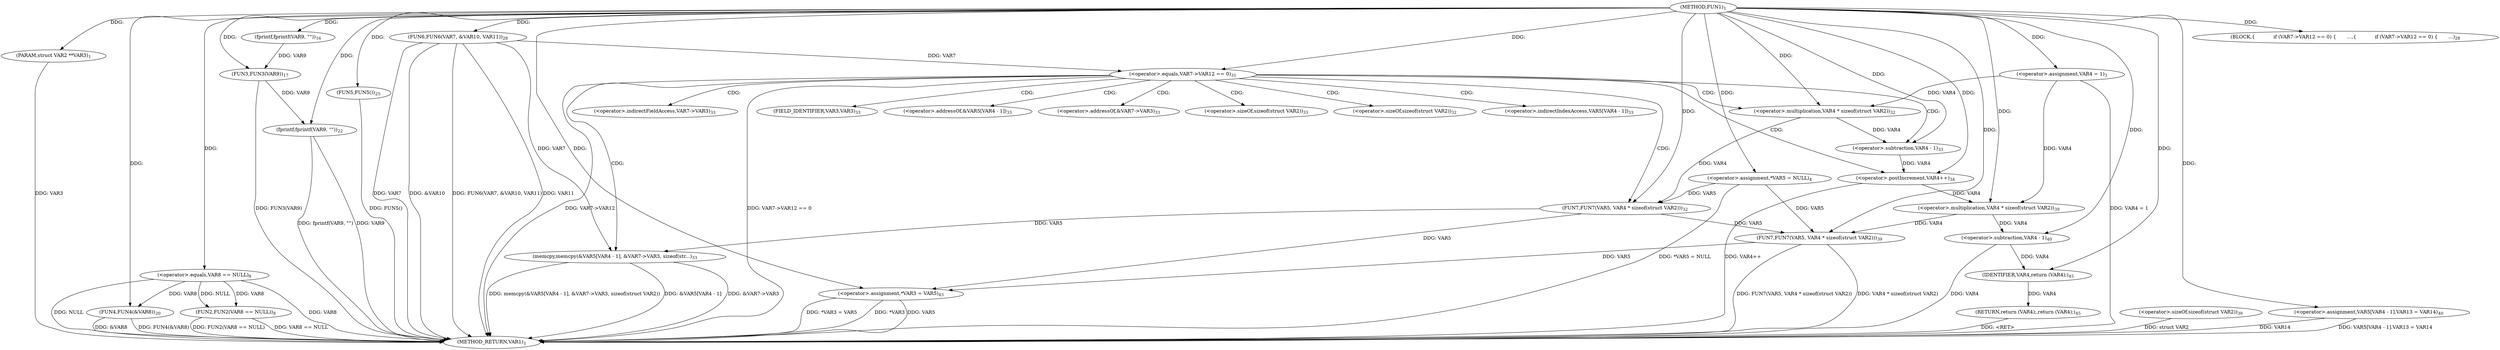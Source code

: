 digraph "FUN1" {  
"8" [label = <(METHOD,FUN1)<SUB>1</SUB>> ]
"91" [label = <(METHOD_RETURN,VAR1)<SUB>1</SUB>> ]
"9" [label = <(PARAM,struct VAR2 **VAR3)<SUB>1</SUB>> ]
"12" [label = <(&lt;operator&gt;.assignment,VAR4 = 1)<SUB>3</SUB>> ]
"16" [label = <(&lt;operator&gt;.assignment,*VAR5 = NULL)<SUB>4</SUB>> ]
"20" [label = <(FUN2,FUN2(VAR8 == NULL))<SUB>8</SUB>> ]
"24" [label = <(fprintf,fprintf(VAR9, &quot;&quot;))<SUB>16</SUB>> ]
"27" [label = <(FUN3,FUN3(VAR9))<SUB>17</SUB>> ]
"29" [label = <(FUN4,FUN4(&amp;VAR8))<SUB>20</SUB>> ]
"32" [label = <(fprintf,fprintf(VAR9, &quot;&quot;))<SUB>22</SUB>> ]
"35" [label = <(FUN5,FUN5())<SUB>25</SUB>> ]
"36" [label = <(FUN6,FUN6(VAR7, &amp;VAR10, VAR11))<SUB>28</SUB>> ]
"41" [label = <(BLOCK,{

      
      if (VAR7-&gt;VAR12 == 0) {
       ...,{

      
      if (VAR7-&gt;VAR12 == 0) {
       ...)<SUB>28</SUB>> ]
"70" [label = <(FUN7,FUN7(VAR5, VAR4 * sizeof(struct VAR2)))<SUB>39</SUB>> ]
"76" [label = <(&lt;operator&gt;.assignment,VAR5[VAR4 - 1].VAR13 = VAR14)<SUB>40</SUB>> ]
"85" [label = <(&lt;operator&gt;.assignment,*VAR3 = VAR5)<SUB>43</SUB>> ]
"89" [label = <(RETURN,return (VAR4);,return (VAR4);)<SUB>45</SUB>> ]
"90" [label = <(IDENTIFIER,VAR4,return (VAR4);)<SUB>45</SUB>> ]
"21" [label = <(&lt;operator&gt;.equals,VAR8 == NULL)<SUB>8</SUB>> ]
"43" [label = <(&lt;operator&gt;.equals,VAR7-&gt;VAR12 == 0)<SUB>31</SUB>> ]
"72" [label = <(&lt;operator&gt;.multiplication,VAR4 * sizeof(struct VAR2))<SUB>39</SUB>> ]
"49" [label = <(FUN7,FUN7(VAR5, VAR4 * sizeof(struct VAR2)))<SUB>32</SUB>> ]
"55" [label = <(memcpy,memcpy(&amp;VAR5[VAR4 - 1], &amp;VAR7-&gt;VAR3, sizeof(str...)<SUB>33</SUB>> ]
"68" [label = <(&lt;operator&gt;.postIncrement,VAR4++)<SUB>34</SUB>> ]
"74" [label = <(&lt;operator&gt;.sizeOf,sizeof(struct VAR2))<SUB>39</SUB>> ]
"80" [label = <(&lt;operator&gt;.subtraction,VAR4 - 1)<SUB>40</SUB>> ]
"51" [label = <(&lt;operator&gt;.multiplication,VAR4 * sizeof(struct VAR2))<SUB>32</SUB>> ]
"59" [label = <(&lt;operator&gt;.subtraction,VAR4 - 1)<SUB>33</SUB>> ]
"56" [label = <(&lt;operator&gt;.addressOf,&amp;VAR5[VAR4 - 1])<SUB>33</SUB>> ]
"62" [label = <(&lt;operator&gt;.addressOf,&amp;VAR7-&gt;VAR3)<SUB>33</SUB>> ]
"66" [label = <(&lt;operator&gt;.sizeOf,sizeof(struct VAR2))<SUB>33</SUB>> ]
"53" [label = <(&lt;operator&gt;.sizeOf,sizeof(struct VAR2))<SUB>32</SUB>> ]
"57" [label = <(&lt;operator&gt;.indirectIndexAccess,VAR5[VAR4 - 1])<SUB>33</SUB>> ]
"63" [label = <(&lt;operator&gt;.indirectFieldAccess,VAR7-&gt;VAR3)<SUB>33</SUB>> ]
"65" [label = <(FIELD_IDENTIFIER,VAR3,VAR3)<SUB>33</SUB>> ]
  "89" -> "91"  [ label = "DDG: &lt;RET&gt;"] 
  "9" -> "91"  [ label = "DDG: VAR3"] 
  "12" -> "91"  [ label = "DDG: VAR4 = 1"] 
  "16" -> "91"  [ label = "DDG: *VAR5 = NULL"] 
  "21" -> "91"  [ label = "DDG: VAR8"] 
  "21" -> "91"  [ label = "DDG: NULL"] 
  "20" -> "91"  [ label = "DDG: VAR8 == NULL"] 
  "20" -> "91"  [ label = "DDG: FUN2(VAR8 == NULL)"] 
  "27" -> "91"  [ label = "DDG: FUN3(VAR9)"] 
  "29" -> "91"  [ label = "DDG: &amp;VAR8"] 
  "29" -> "91"  [ label = "DDG: FUN4(&amp;VAR8)"] 
  "32" -> "91"  [ label = "DDG: VAR9"] 
  "32" -> "91"  [ label = "DDG: fprintf(VAR9, &quot;&quot;)"] 
  "35" -> "91"  [ label = "DDG: FUN5()"] 
  "36" -> "91"  [ label = "DDG: VAR7"] 
  "36" -> "91"  [ label = "DDG: &amp;VAR10"] 
  "36" -> "91"  [ label = "DDG: FUN6(VAR7, &amp;VAR10, VAR11)"] 
  "43" -> "91"  [ label = "DDG: VAR7-&gt;VAR12"] 
  "43" -> "91"  [ label = "DDG: VAR7-&gt;VAR12 == 0"] 
  "55" -> "91"  [ label = "DDG: &amp;VAR5[VAR4 - 1]"] 
  "55" -> "91"  [ label = "DDG: &amp;VAR7-&gt;VAR3"] 
  "55" -> "91"  [ label = "DDG: memcpy(&amp;VAR5[VAR4 - 1], &amp;VAR7-&gt;VAR3, sizeof(struct VAR2))"] 
  "68" -> "91"  [ label = "DDG: VAR4++"] 
  "74" -> "91"  [ label = "DDG: struct VAR2"] 
  "70" -> "91"  [ label = "DDG: VAR4 * sizeof(struct VAR2)"] 
  "70" -> "91"  [ label = "DDG: FUN7(VAR5, VAR4 * sizeof(struct VAR2))"] 
  "80" -> "91"  [ label = "DDG: VAR4"] 
  "76" -> "91"  [ label = "DDG: VAR5[VAR4 - 1].VAR13 = VAR14"] 
  "85" -> "91"  [ label = "DDG: *VAR3"] 
  "85" -> "91"  [ label = "DDG: VAR5"] 
  "85" -> "91"  [ label = "DDG: *VAR3 = VAR5"] 
  "36" -> "91"  [ label = "DDG: VAR11"] 
  "76" -> "91"  [ label = "DDG: VAR14"] 
  "8" -> "9"  [ label = "DDG: "] 
  "8" -> "12"  [ label = "DDG: "] 
  "8" -> "16"  [ label = "DDG: "] 
  "8" -> "35"  [ label = "DDG: "] 
  "8" -> "41"  [ label = "DDG: "] 
  "8" -> "76"  [ label = "DDG: "] 
  "70" -> "85"  [ label = "DDG: VAR5"] 
  "8" -> "85"  [ label = "DDG: "] 
  "49" -> "85"  [ label = "DDG: VAR5"] 
  "90" -> "89"  [ label = "DDG: VAR4"] 
  "21" -> "20"  [ label = "DDG: VAR8"] 
  "21" -> "20"  [ label = "DDG: NULL"] 
  "8" -> "24"  [ label = "DDG: "] 
  "24" -> "27"  [ label = "DDG: VAR9"] 
  "8" -> "27"  [ label = "DDG: "] 
  "21" -> "29"  [ label = "DDG: VAR8"] 
  "8" -> "29"  [ label = "DDG: "] 
  "27" -> "32"  [ label = "DDG: VAR9"] 
  "8" -> "32"  [ label = "DDG: "] 
  "8" -> "36"  [ label = "DDG: "] 
  "16" -> "70"  [ label = "DDG: VAR5"] 
  "49" -> "70"  [ label = "DDG: VAR5"] 
  "8" -> "70"  [ label = "DDG: "] 
  "72" -> "70"  [ label = "DDG: VAR4"] 
  "80" -> "90"  [ label = "DDG: VAR4"] 
  "8" -> "90"  [ label = "DDG: "] 
  "8" -> "21"  [ label = "DDG: "] 
  "12" -> "72"  [ label = "DDG: VAR4"] 
  "68" -> "72"  [ label = "DDG: VAR4"] 
  "8" -> "72"  [ label = "DDG: "] 
  "36" -> "43"  [ label = "DDG: VAR7"] 
  "8" -> "43"  [ label = "DDG: "] 
  "16" -> "49"  [ label = "DDG: VAR5"] 
  "8" -> "49"  [ label = "DDG: "] 
  "51" -> "49"  [ label = "DDG: VAR4"] 
  "49" -> "55"  [ label = "DDG: VAR5"] 
  "36" -> "55"  [ label = "DDG: VAR7"] 
  "59" -> "68"  [ label = "DDG: VAR4"] 
  "8" -> "68"  [ label = "DDG: "] 
  "72" -> "80"  [ label = "DDG: VAR4"] 
  "8" -> "80"  [ label = "DDG: "] 
  "12" -> "51"  [ label = "DDG: VAR4"] 
  "8" -> "51"  [ label = "DDG: "] 
  "51" -> "59"  [ label = "DDG: VAR4"] 
  "8" -> "59"  [ label = "DDG: "] 
  "43" -> "68"  [ label = "CDG: "] 
  "43" -> "49"  [ label = "CDG: "] 
  "43" -> "65"  [ label = "CDG: "] 
  "43" -> "59"  [ label = "CDG: "] 
  "43" -> "51"  [ label = "CDG: "] 
  "43" -> "57"  [ label = "CDG: "] 
  "43" -> "66"  [ label = "CDG: "] 
  "43" -> "55"  [ label = "CDG: "] 
  "43" -> "53"  [ label = "CDG: "] 
  "43" -> "56"  [ label = "CDG: "] 
  "43" -> "62"  [ label = "CDG: "] 
  "43" -> "63"  [ label = "CDG: "] 
}
